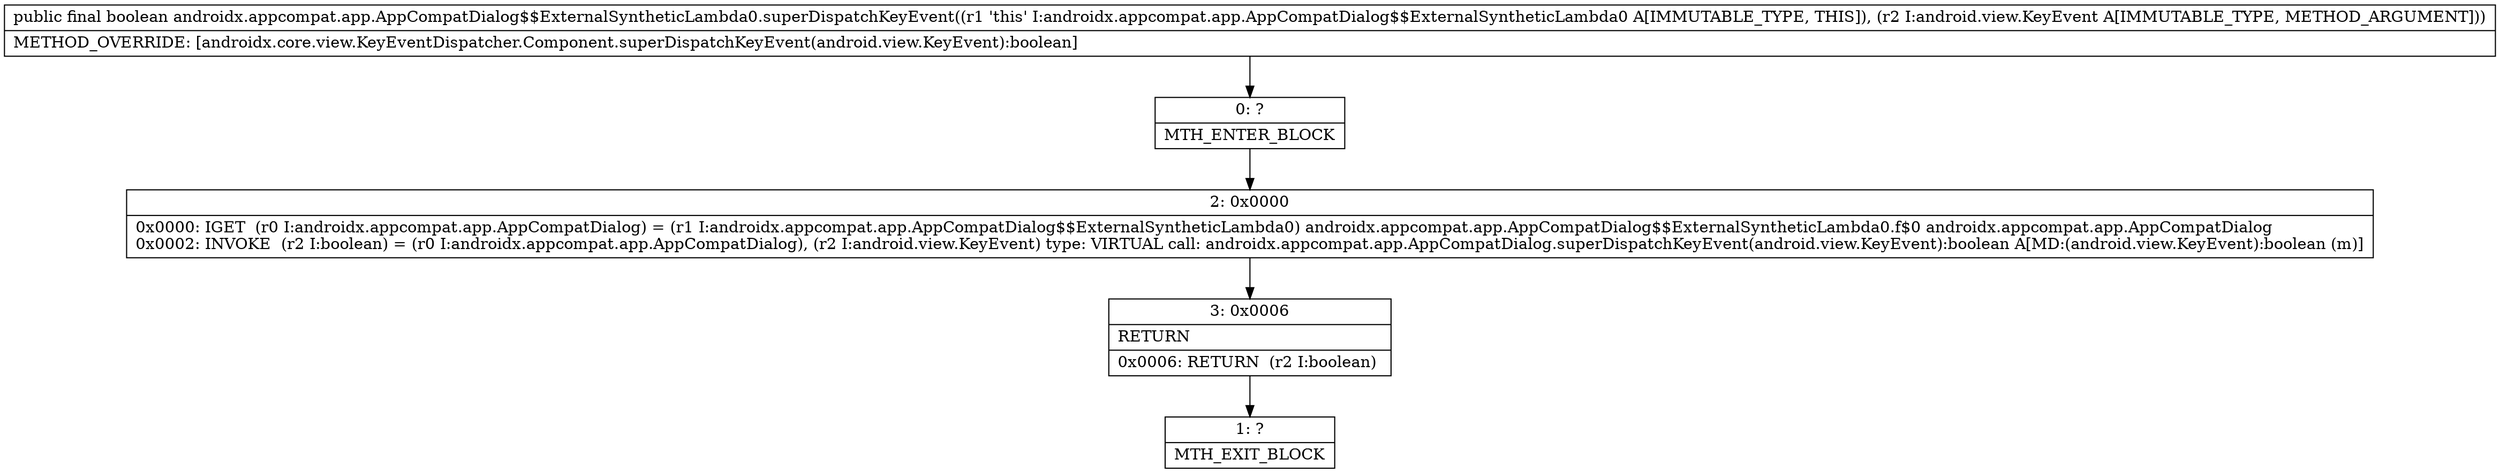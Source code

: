 digraph "CFG forandroidx.appcompat.app.AppCompatDialog$$ExternalSyntheticLambda0.superDispatchKeyEvent(Landroid\/view\/KeyEvent;)Z" {
Node_0 [shape=record,label="{0\:\ ?|MTH_ENTER_BLOCK\l}"];
Node_2 [shape=record,label="{2\:\ 0x0000|0x0000: IGET  (r0 I:androidx.appcompat.app.AppCompatDialog) = (r1 I:androidx.appcompat.app.AppCompatDialog$$ExternalSyntheticLambda0) androidx.appcompat.app.AppCompatDialog$$ExternalSyntheticLambda0.f$0 androidx.appcompat.app.AppCompatDialog \l0x0002: INVOKE  (r2 I:boolean) = (r0 I:androidx.appcompat.app.AppCompatDialog), (r2 I:android.view.KeyEvent) type: VIRTUAL call: androidx.appcompat.app.AppCompatDialog.superDispatchKeyEvent(android.view.KeyEvent):boolean A[MD:(android.view.KeyEvent):boolean (m)]\l}"];
Node_3 [shape=record,label="{3\:\ 0x0006|RETURN\l|0x0006: RETURN  (r2 I:boolean) \l}"];
Node_1 [shape=record,label="{1\:\ ?|MTH_EXIT_BLOCK\l}"];
MethodNode[shape=record,label="{public final boolean androidx.appcompat.app.AppCompatDialog$$ExternalSyntheticLambda0.superDispatchKeyEvent((r1 'this' I:androidx.appcompat.app.AppCompatDialog$$ExternalSyntheticLambda0 A[IMMUTABLE_TYPE, THIS]), (r2 I:android.view.KeyEvent A[IMMUTABLE_TYPE, METHOD_ARGUMENT]))  | METHOD_OVERRIDE: [androidx.core.view.KeyEventDispatcher.Component.superDispatchKeyEvent(android.view.KeyEvent):boolean]\l}"];
MethodNode -> Node_0;Node_0 -> Node_2;
Node_2 -> Node_3;
Node_3 -> Node_1;
}

